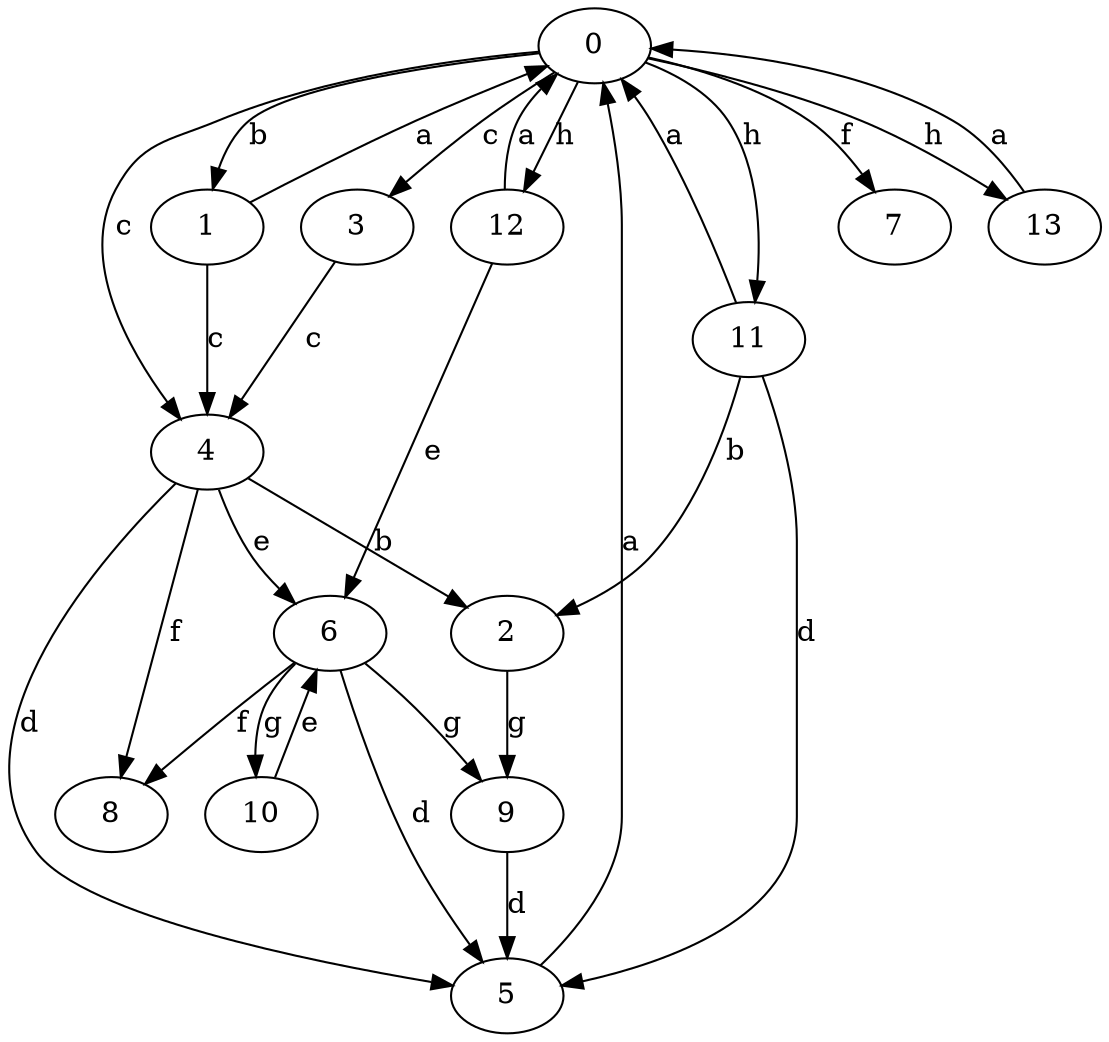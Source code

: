 strict digraph  {
0;
1;
2;
3;
4;
5;
6;
7;
8;
9;
10;
11;
12;
13;
0 -> 1  [label=b];
0 -> 3  [label=c];
0 -> 4  [label=c];
0 -> 7  [label=f];
0 -> 11  [label=h];
0 -> 12  [label=h];
0 -> 13  [label=h];
1 -> 0  [label=a];
1 -> 4  [label=c];
2 -> 9  [label=g];
3 -> 4  [label=c];
4 -> 2  [label=b];
4 -> 5  [label=d];
4 -> 6  [label=e];
4 -> 8  [label=f];
5 -> 0  [label=a];
6 -> 5  [label=d];
6 -> 8  [label=f];
6 -> 9  [label=g];
6 -> 10  [label=g];
9 -> 5  [label=d];
10 -> 6  [label=e];
11 -> 0  [label=a];
11 -> 2  [label=b];
11 -> 5  [label=d];
12 -> 0  [label=a];
12 -> 6  [label=e];
13 -> 0  [label=a];
}
